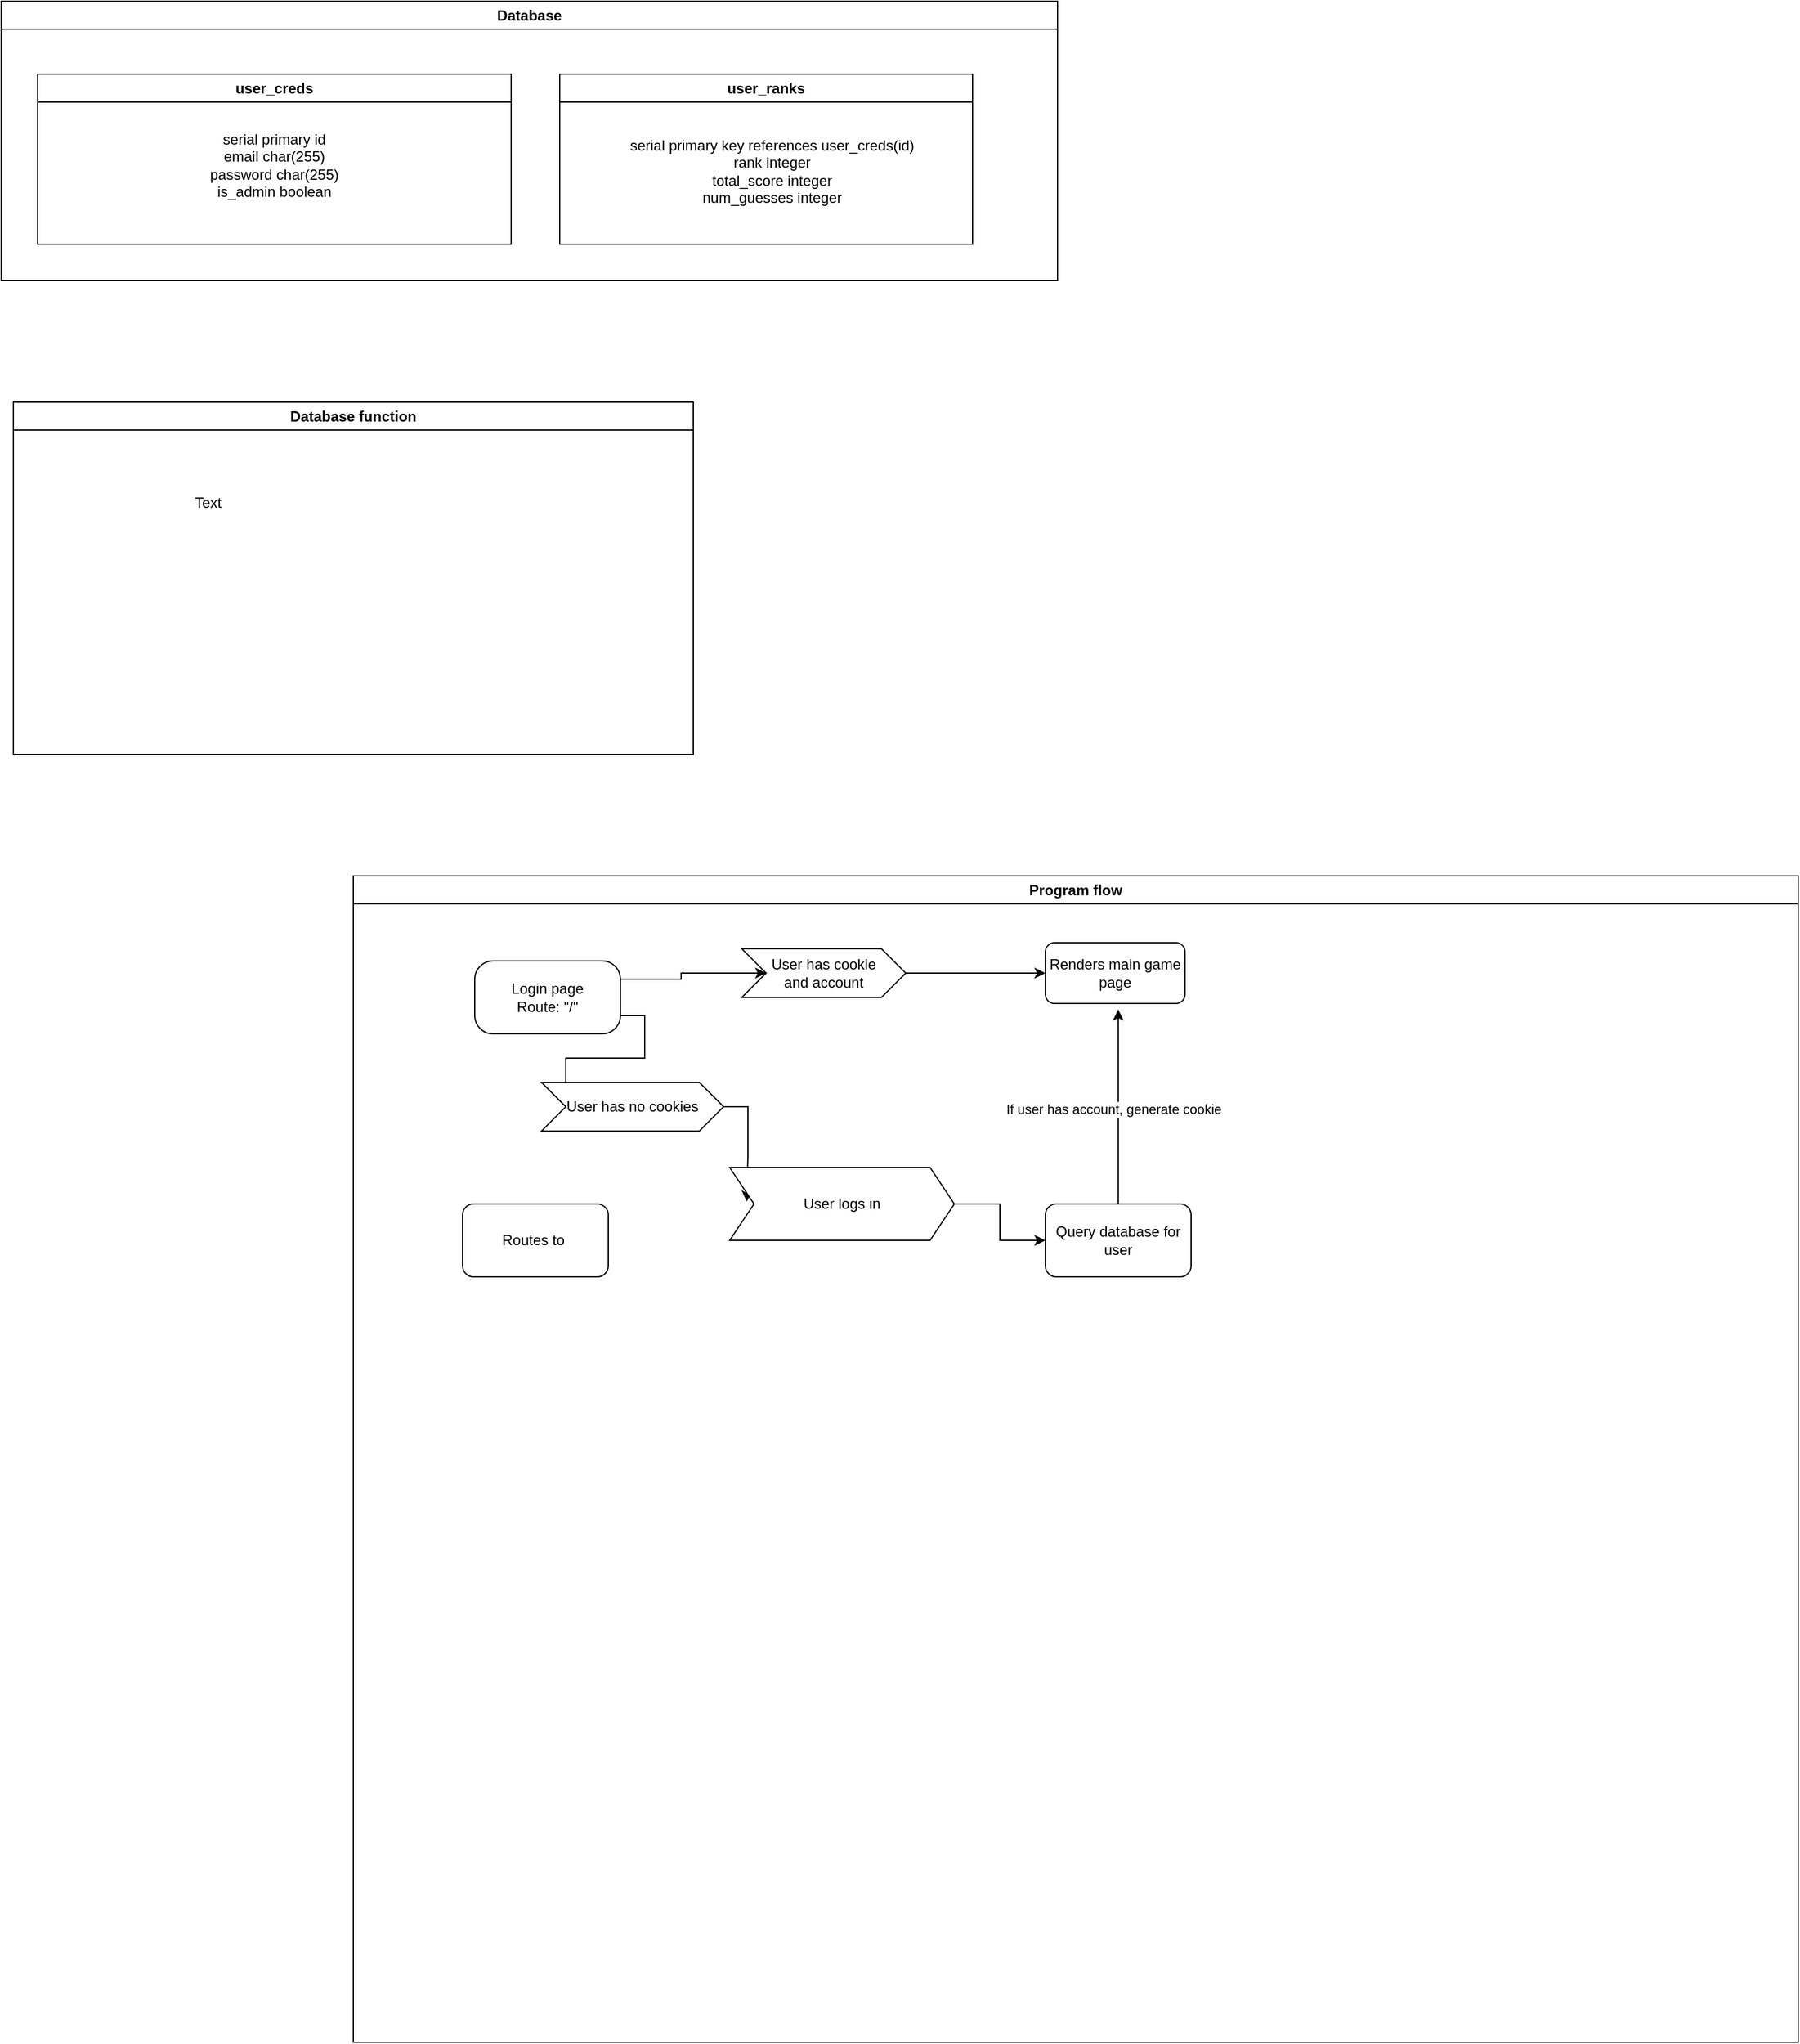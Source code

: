 <mxfile version="21.7.1" type="github">
  <diagram name="Page-1" id="R_YjUMH3s-YCrglK8Cfj">
    <mxGraphModel dx="1003" dy="1864" grid="1" gridSize="10" guides="1" tooltips="1" connect="1" arrows="1" fold="1" page="1" pageScale="1" pageWidth="850" pageHeight="1100" math="0" shadow="0">
      <root>
        <mxCell id="0" />
        <mxCell id="1" parent="0" />
        <mxCell id="tsZetXbNBAciIYQOSDn_-3" value="Database" style="swimlane;whiteSpace=wrap;html=1;" vertex="1" parent="1">
          <mxGeometry x="30" y="-10" width="870" height="230" as="geometry" />
        </mxCell>
        <mxCell id="tsZetXbNBAciIYQOSDn_-4" value="user_creds" style="swimlane;whiteSpace=wrap;html=1;" vertex="1" parent="tsZetXbNBAciIYQOSDn_-3">
          <mxGeometry x="30" y="60" width="390" height="140" as="geometry" />
        </mxCell>
        <mxCell id="tsZetXbNBAciIYQOSDn_-6" value="serial primary id&lt;br&gt;email char(255)&lt;br&gt;password char(255)&lt;br&gt;is_admin boolean" style="text;html=1;strokeColor=none;fillColor=none;align=center;verticalAlign=middle;whiteSpace=wrap;rounded=0;" vertex="1" parent="tsZetXbNBAciIYQOSDn_-4">
          <mxGeometry x="20" y="60" width="350" height="30" as="geometry" />
        </mxCell>
        <mxCell id="tsZetXbNBAciIYQOSDn_-8" value="user_ranks" style="swimlane;whiteSpace=wrap;html=1;" vertex="1" parent="tsZetXbNBAciIYQOSDn_-3">
          <mxGeometry x="460" y="60" width="340" height="140" as="geometry" />
        </mxCell>
        <mxCell id="tsZetXbNBAciIYQOSDn_-9" value="serial primary key references user_creds(id)&lt;br&gt;rank integer&lt;br&gt;total_score integer&lt;br&gt;num_guesses integer" style="text;html=1;strokeColor=none;fillColor=none;align=center;verticalAlign=middle;whiteSpace=wrap;rounded=0;" vertex="1" parent="tsZetXbNBAciIYQOSDn_-8">
          <mxGeometry x="40" y="60" width="270" height="40" as="geometry" />
        </mxCell>
        <mxCell id="tsZetXbNBAciIYQOSDn_-11" value="Database function" style="swimlane;whiteSpace=wrap;html=1;" vertex="1" parent="1">
          <mxGeometry x="40" y="320" width="560" height="290" as="geometry" />
        </mxCell>
        <mxCell id="tsZetXbNBAciIYQOSDn_-12" value="Text" style="text;html=1;align=center;verticalAlign=middle;resizable=0;points=[];autosize=1;strokeColor=none;fillColor=none;" vertex="1" parent="1">
          <mxGeometry x="175" y="388" width="50" height="30" as="geometry" />
        </mxCell>
        <mxCell id="tsZetXbNBAciIYQOSDn_-13" value="Program flow" style="swimlane;whiteSpace=wrap;html=1;" vertex="1" parent="1">
          <mxGeometry x="320" y="710" width="1190" height="960" as="geometry" />
        </mxCell>
        <mxCell id="tsZetXbNBAciIYQOSDn_-18" style="edgeStyle=orthogonalEdgeStyle;rounded=0;orthogonalLoop=1;jettySize=auto;html=1;exitX=1;exitY=0.25;exitDx=0;exitDy=0;" edge="1" parent="tsZetXbNBAciIYQOSDn_-13" source="tsZetXbNBAciIYQOSDn_-14" target="tsZetXbNBAciIYQOSDn_-17">
          <mxGeometry relative="1" as="geometry" />
        </mxCell>
        <mxCell id="tsZetXbNBAciIYQOSDn_-20" style="edgeStyle=orthogonalEdgeStyle;rounded=0;orthogonalLoop=1;jettySize=auto;html=1;exitX=1;exitY=0.75;exitDx=0;exitDy=0;entryX=0;entryY=0.5;entryDx=0;entryDy=0;" edge="1" parent="tsZetXbNBAciIYQOSDn_-13" source="tsZetXbNBAciIYQOSDn_-14" target="tsZetXbNBAciIYQOSDn_-19">
          <mxGeometry relative="1" as="geometry" />
        </mxCell>
        <mxCell id="tsZetXbNBAciIYQOSDn_-14" value="Login page&lt;br&gt;Route: &quot;/&quot;" style="rounded=1;whiteSpace=wrap;html=1;arcSize=25;" vertex="1" parent="tsZetXbNBAciIYQOSDn_-13">
          <mxGeometry x="100" y="70" width="120" height="60" as="geometry" />
        </mxCell>
        <mxCell id="tsZetXbNBAciIYQOSDn_-23" style="edgeStyle=orthogonalEdgeStyle;rounded=0;orthogonalLoop=1;jettySize=auto;html=1;exitX=1;exitY=0.5;exitDx=0;exitDy=0;entryX=0;entryY=0.5;entryDx=0;entryDy=0;" edge="1" parent="tsZetXbNBAciIYQOSDn_-13" source="tsZetXbNBAciIYQOSDn_-17" target="tsZetXbNBAciIYQOSDn_-22">
          <mxGeometry relative="1" as="geometry" />
        </mxCell>
        <mxCell id="tsZetXbNBAciIYQOSDn_-17" value="User has cookie&lt;br&gt;and account" style="shape=step;perimeter=stepPerimeter;whiteSpace=wrap;html=1;fixedSize=1;" vertex="1" parent="tsZetXbNBAciIYQOSDn_-13">
          <mxGeometry x="320" y="60" width="135" height="40" as="geometry" />
        </mxCell>
        <mxCell id="tsZetXbNBAciIYQOSDn_-26" style="edgeStyle=orthogonalEdgeStyle;rounded=0;orthogonalLoop=1;jettySize=auto;html=1;exitX=1;exitY=0.5;exitDx=0;exitDy=0;entryX=0.076;entryY=0.467;entryDx=0;entryDy=0;entryPerimeter=0;" edge="1" parent="tsZetXbNBAciIYQOSDn_-13" source="tsZetXbNBAciIYQOSDn_-19" target="tsZetXbNBAciIYQOSDn_-24">
          <mxGeometry relative="1" as="geometry" />
        </mxCell>
        <mxCell id="tsZetXbNBAciIYQOSDn_-19" value="User has no cookies" style="shape=step;perimeter=stepPerimeter;whiteSpace=wrap;html=1;fixedSize=1;" vertex="1" parent="tsZetXbNBAciIYQOSDn_-13">
          <mxGeometry x="155" y="170" width="150" height="40" as="geometry" />
        </mxCell>
        <mxCell id="tsZetXbNBAciIYQOSDn_-21" value="Routes to&amp;nbsp;" style="rounded=1;whiteSpace=wrap;html=1;" vertex="1" parent="tsZetXbNBAciIYQOSDn_-13">
          <mxGeometry x="90" y="270" width="120" height="60" as="geometry" />
        </mxCell>
        <mxCell id="tsZetXbNBAciIYQOSDn_-22" value="Renders main game page" style="rounded=1;whiteSpace=wrap;html=1;" vertex="1" parent="tsZetXbNBAciIYQOSDn_-13">
          <mxGeometry x="570" y="55" width="115" height="50" as="geometry" />
        </mxCell>
        <mxCell id="tsZetXbNBAciIYQOSDn_-28" style="edgeStyle=orthogonalEdgeStyle;rounded=0;orthogonalLoop=1;jettySize=auto;html=1;exitX=1;exitY=0.5;exitDx=0;exitDy=0;entryX=0;entryY=0.5;entryDx=0;entryDy=0;" edge="1" parent="tsZetXbNBAciIYQOSDn_-13" source="tsZetXbNBAciIYQOSDn_-24" target="tsZetXbNBAciIYQOSDn_-27">
          <mxGeometry relative="1" as="geometry" />
        </mxCell>
        <mxCell id="tsZetXbNBAciIYQOSDn_-24" value="User logs in" style="shape=step;perimeter=stepPerimeter;whiteSpace=wrap;html=1;fixedSize=1;" vertex="1" parent="tsZetXbNBAciIYQOSDn_-13">
          <mxGeometry x="310" y="240" width="185" height="60" as="geometry" />
        </mxCell>
        <mxCell id="tsZetXbNBAciIYQOSDn_-29" style="edgeStyle=orthogonalEdgeStyle;rounded=0;orthogonalLoop=1;jettySize=auto;html=1;exitX=0.5;exitY=0;exitDx=0;exitDy=0;" edge="1" parent="tsZetXbNBAciIYQOSDn_-13" source="tsZetXbNBAciIYQOSDn_-27">
          <mxGeometry relative="1" as="geometry">
            <mxPoint x="630" y="110" as="targetPoint" />
          </mxGeometry>
        </mxCell>
        <mxCell id="tsZetXbNBAciIYQOSDn_-30" value="If user has account, generate cookie" style="edgeLabel;html=1;align=center;verticalAlign=middle;resizable=0;points=[];" vertex="1" connectable="0" parent="tsZetXbNBAciIYQOSDn_-29">
          <mxGeometry x="-0.028" y="5" relative="1" as="geometry">
            <mxPoint x="1" as="offset" />
          </mxGeometry>
        </mxCell>
        <mxCell id="tsZetXbNBAciIYQOSDn_-27" value="Query database for user" style="rounded=1;whiteSpace=wrap;html=1;" vertex="1" parent="tsZetXbNBAciIYQOSDn_-13">
          <mxGeometry x="570" y="270" width="120" height="60" as="geometry" />
        </mxCell>
      </root>
    </mxGraphModel>
  </diagram>
</mxfile>
